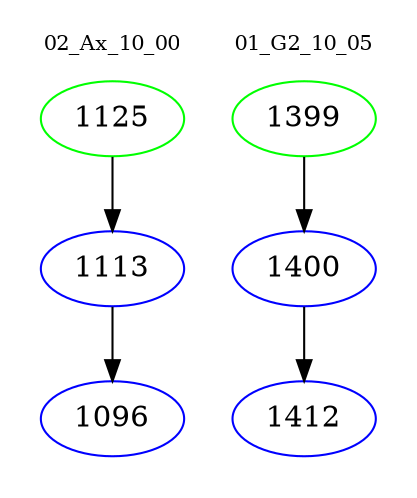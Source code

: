 digraph{
subgraph cluster_0 {
color = white
label = "02_Ax_10_00";
fontsize=10;
T0_1125 [label="1125", color="green"]
T0_1125 -> T0_1113 [color="black"]
T0_1113 [label="1113", color="blue"]
T0_1113 -> T0_1096 [color="black"]
T0_1096 [label="1096", color="blue"]
}
subgraph cluster_1 {
color = white
label = "01_G2_10_05";
fontsize=10;
T1_1399 [label="1399", color="green"]
T1_1399 -> T1_1400 [color="black"]
T1_1400 [label="1400", color="blue"]
T1_1400 -> T1_1412 [color="black"]
T1_1412 [label="1412", color="blue"]
}
}
